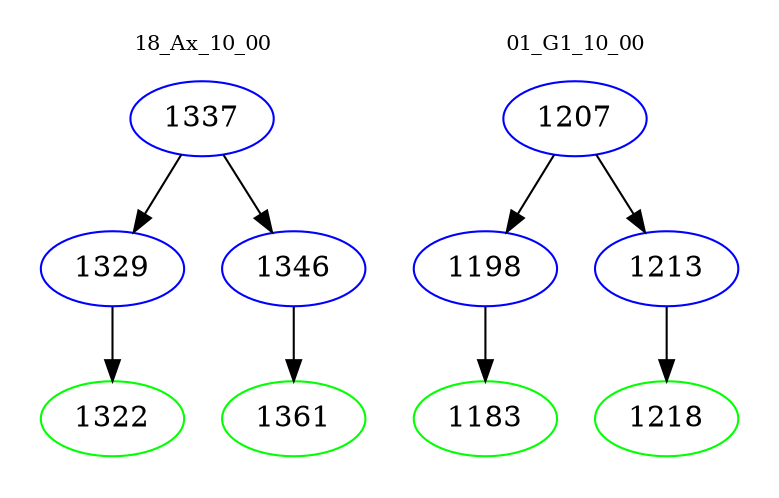 digraph{
subgraph cluster_0 {
color = white
label = "18_Ax_10_00";
fontsize=10;
T0_1337 [label="1337", color="blue"]
T0_1337 -> T0_1329 [color="black"]
T0_1329 [label="1329", color="blue"]
T0_1329 -> T0_1322 [color="black"]
T0_1322 [label="1322", color="green"]
T0_1337 -> T0_1346 [color="black"]
T0_1346 [label="1346", color="blue"]
T0_1346 -> T0_1361 [color="black"]
T0_1361 [label="1361", color="green"]
}
subgraph cluster_1 {
color = white
label = "01_G1_10_00";
fontsize=10;
T1_1207 [label="1207", color="blue"]
T1_1207 -> T1_1198 [color="black"]
T1_1198 [label="1198", color="blue"]
T1_1198 -> T1_1183 [color="black"]
T1_1183 [label="1183", color="green"]
T1_1207 -> T1_1213 [color="black"]
T1_1213 [label="1213", color="blue"]
T1_1213 -> T1_1218 [color="black"]
T1_1218 [label="1218", color="green"]
}
}
